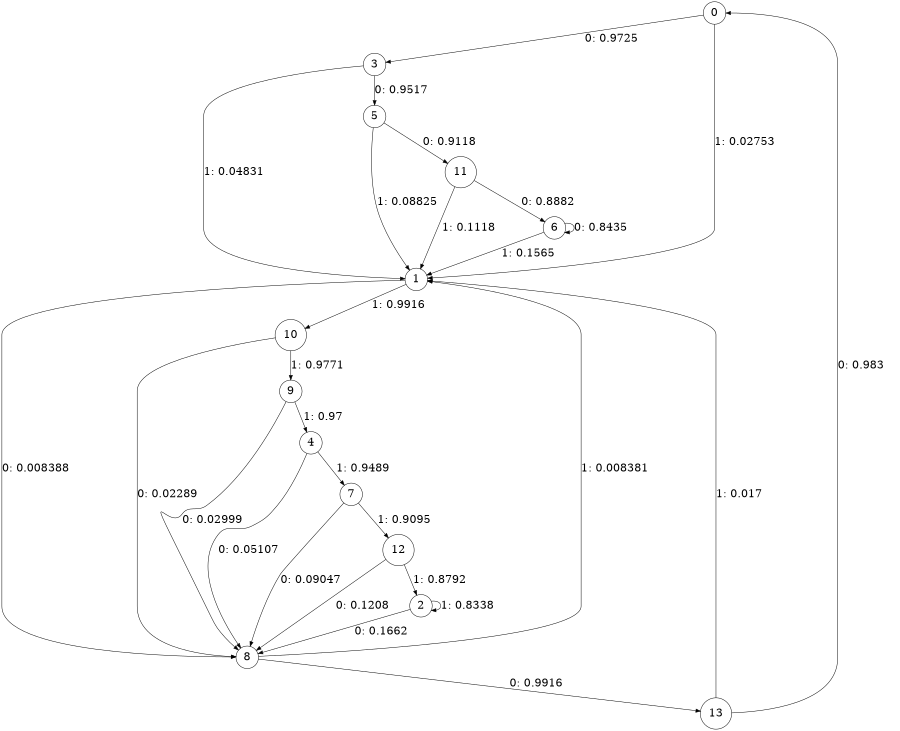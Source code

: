 digraph "ch2_face_source_L9" {
size = "6,8.5";
ratio = "fill";
node [shape = circle];
node [fontsize = 24];
edge [fontsize = 24];
0 -> 3 [label = "0: 0.9725   "];
0 -> 1 [label = "1: 0.02753  "];
1 -> 8 [label = "0: 0.008388  "];
1 -> 10 [label = "1: 0.9916   "];
2 -> 8 [label = "0: 0.1662   "];
2 -> 2 [label = "1: 0.8338   "];
3 -> 5 [label = "0: 0.9517   "];
3 -> 1 [label = "1: 0.04831  "];
4 -> 8 [label = "0: 0.05107  "];
4 -> 7 [label = "1: 0.9489   "];
5 -> 11 [label = "0: 0.9118   "];
5 -> 1 [label = "1: 0.08825  "];
6 -> 6 [label = "0: 0.8435   "];
6 -> 1 [label = "1: 0.1565   "];
7 -> 8 [label = "0: 0.09047  "];
7 -> 12 [label = "1: 0.9095   "];
8 -> 13 [label = "0: 0.9916   "];
8 -> 1 [label = "1: 0.008381  "];
9 -> 8 [label = "0: 0.02999  "];
9 -> 4 [label = "1: 0.97     "];
10 -> 8 [label = "0: 0.02289  "];
10 -> 9 [label = "1: 0.9771   "];
11 -> 6 [label = "0: 0.8882   "];
11 -> 1 [label = "1: 0.1118   "];
12 -> 8 [label = "0: 0.1208   "];
12 -> 2 [label = "1: 0.8792   "];
13 -> 0 [label = "0: 0.983    "];
13 -> 1 [label = "1: 0.017    "];
}
